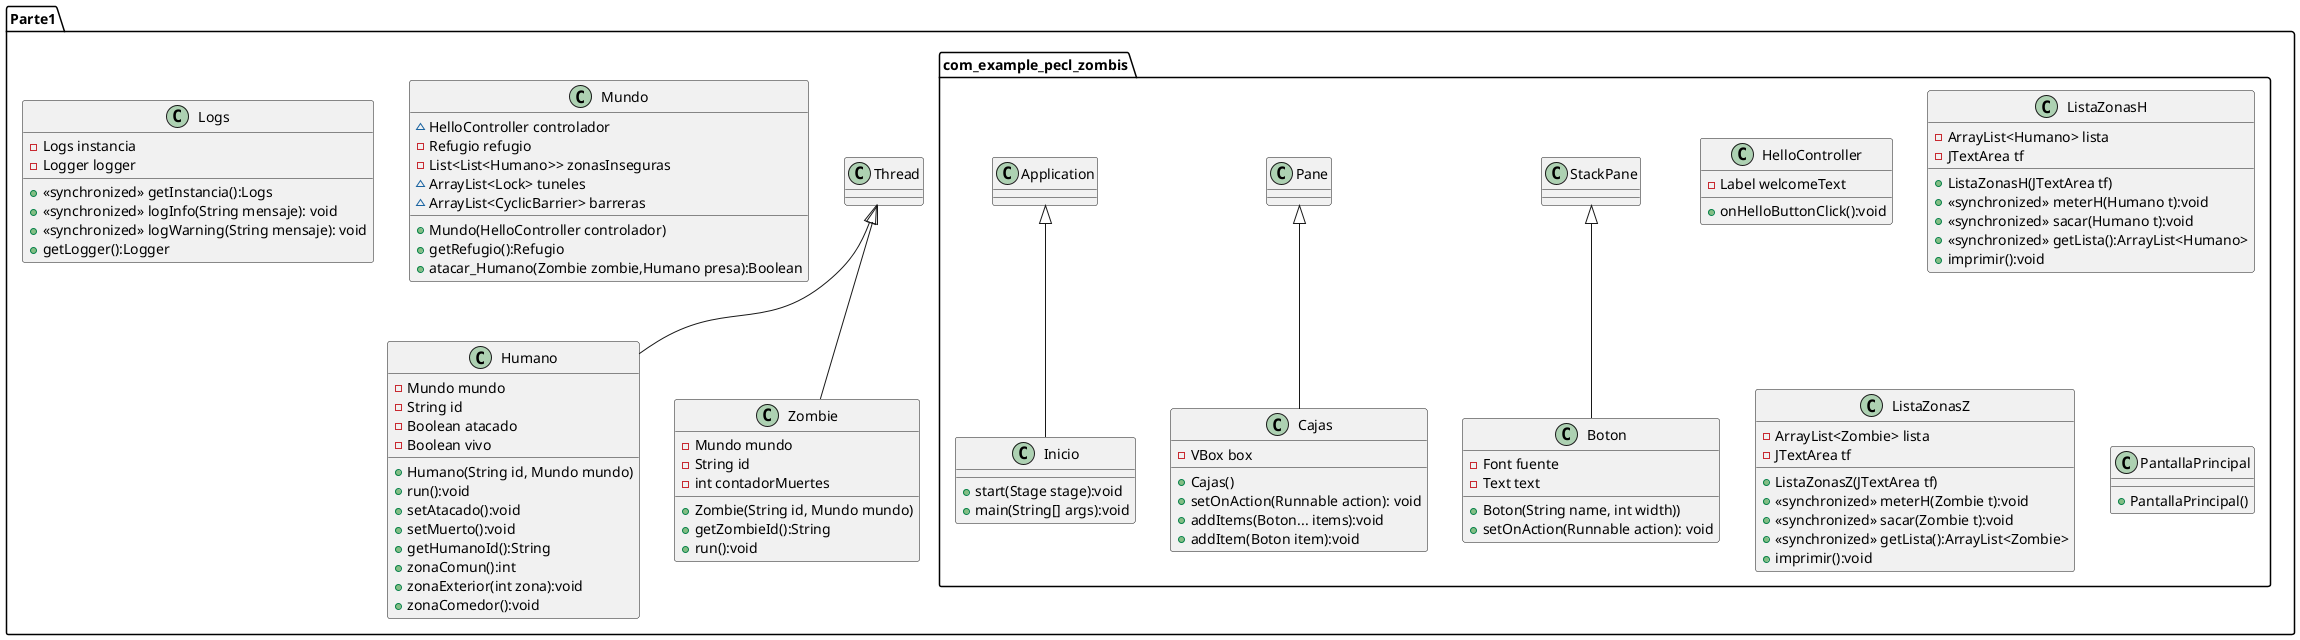 @startuml
'https://plantuml.com/class-diagram

package Parte1{
class Humano extends Thread{
    - Mundo mundo
    - String id
    - Boolean atacado
    - Boolean vivo
    +Humano(String id, Mundo mundo)
    +run():void
    +setAtacado():void
    +setMuerto():void
    +getHumanoId():String
    +zonaComun():int
    +zonaExterior(int zona):void
    +zonaComedor():void
}


class Zombie extends Thread{
    - Mundo mundo
    - String id
    - int contadorMuertes
    +Zombie(String id, Mundo mundo)
    +getZombieId():String
    +run():void
}

class Mundo{
    ~HelloController controlador
    -Refugio refugio
    -List<List<Humano>> zonasInseguras
    ~ArrayList<Lock> tuneles
    ~ArrayList<CyclicBarrier> barreras
    +Mundo(HelloController controlador)
    +getRefugio():Refugio
    +atacar_Humano(Zombie zombie,Humano presa):Boolean


}

class Logs{
    -Logs instancia
    -Logger logger
    + «synchronized» getInstancia():Logs
    + «synchronized» logInfo(String mensaje): void
    + «synchronized» logWarning(String mensaje): void
    +getLogger():Logger


}
package com_example_pecl_zombis{
class Boton extends StackPane{
    - Font fuente
    - Text text
    +Boton(String name, int width))
    +setOnAction(Runnable action): void
    }
class Cajas extends Pane{
    - VBox box
    +Cajas()
    +setOnAction(Runnable action): void
    +addItems(Boton... items):void
    +addItem(Boton item):void
    }
class HelloController{
    -Label welcomeText
    +onHelloButtonClick():void
    }
class Inicio extends Application{
    +start(Stage stage):void
    +main(String[] args):void
    }
class ListaZonasH{
    -ArrayList<Humano> lista
    -JTextArea tf
    +ListaZonasH(JTextArea tf)
    + «synchronized» meterH(Humano t):void
    + «synchronized» sacar(Humano t):void
    + «synchronized» getLista():ArrayList<Humano>
    + imprimir():void
    }
class ListaZonasZ{
    -ArrayList<Zombie> lista
    -JTextArea tf
    +ListaZonasZ(JTextArea tf)
    + «synchronized» meterH(Zombie t):void
    + «synchronized» sacar(Zombie t):void
    + «synchronized» getLista():ArrayList<Zombie>
    + imprimir():void
    }

class PantallaPrincipal{
    +PantallaPrincipal()
}







@enduml